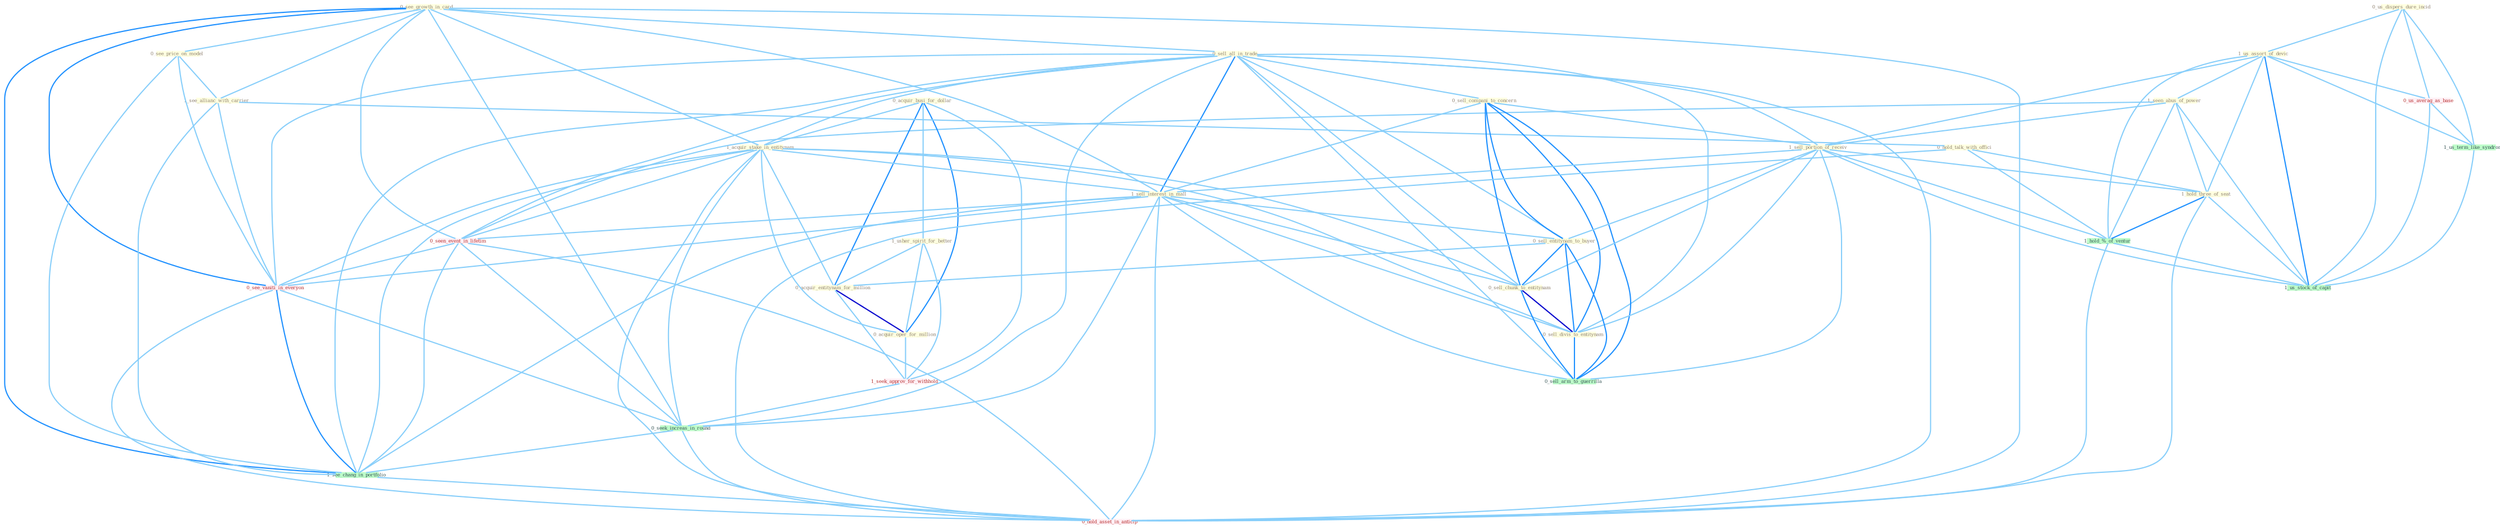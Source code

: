 Graph G{ 
    node
    [shape=polygon,style=filled,width=.5,height=.06,color="#BDFCC9",fixedsize=true,fontsize=4,
    fontcolor="#2f4f4f"];
    {node
    [color="#ffffe0", fontcolor="#8b7d6b"] "0_see_growth_in_card " "0_us_dispers_dure_incid " "1_us_assort_of_devic " "0_sell_all_in_trade " "1_seen_abus_of_power " "0_acquir_busi_for_dollar " "0_see_price_on_model " "1_acquir_stake_in_entitynam " "1_see_allianc_with_carrier " "0_sell_compani_to_concern " "1_usher_spirit_for_better " "1_sell_portion_of_receiv " "1_sell_interest_in_mall " "0_sell_entitynam_to_buyer " "0_hold_talk_with_offici " "0_sell_chunk_to_entitynam " "0_acquir_entitynam_for_million " "0_sell_divis_to_entitynam " "0_acquir_oper_for_million " "1_hold_three_of_seat "}
{node [color="#fff0f5", fontcolor="#b22222"] "0_seen_event_in_lifetim " "0_us_averag_as_base " "1_seek_approv_for_withhold " "0_see_vaniti_in_everyon " "0_hold_asset_in_anticip "}
edge [color="#B0E2FF"];

	"0_see_growth_in_card " -- "0_sell_all_in_trade " [w="1", color="#87cefa" ];
	"0_see_growth_in_card " -- "0_see_price_on_model " [w="1", color="#87cefa" ];
	"0_see_growth_in_card " -- "1_acquir_stake_in_entitynam " [w="1", color="#87cefa" ];
	"0_see_growth_in_card " -- "1_see_allianc_with_carrier " [w="1", color="#87cefa" ];
	"0_see_growth_in_card " -- "1_sell_interest_in_mall " [w="1", color="#87cefa" ];
	"0_see_growth_in_card " -- "0_seen_event_in_lifetim " [w="1", color="#87cefa" ];
	"0_see_growth_in_card " -- "0_see_vaniti_in_everyon " [w="2", color="#1e90ff" , len=0.8];
	"0_see_growth_in_card " -- "0_seek_increas_in_round " [w="1", color="#87cefa" ];
	"0_see_growth_in_card " -- "1_see_chang_in_portfolio " [w="2", color="#1e90ff" , len=0.8];
	"0_see_growth_in_card " -- "0_hold_asset_in_anticip " [w="1", color="#87cefa" ];
	"0_us_dispers_dure_incid " -- "1_us_assort_of_devic " [w="1", color="#87cefa" ];
	"0_us_dispers_dure_incid " -- "0_us_averag_as_base " [w="1", color="#87cefa" ];
	"0_us_dispers_dure_incid " -- "1_us_term_like_syndrom " [w="1", color="#87cefa" ];
	"0_us_dispers_dure_incid " -- "1_us_stock_of_capit " [w="1", color="#87cefa" ];
	"1_us_assort_of_devic " -- "1_seen_abus_of_power " [w="1", color="#87cefa" ];
	"1_us_assort_of_devic " -- "1_sell_portion_of_receiv " [w="1", color="#87cefa" ];
	"1_us_assort_of_devic " -- "1_hold_three_of_seat " [w="1", color="#87cefa" ];
	"1_us_assort_of_devic " -- "0_us_averag_as_base " [w="1", color="#87cefa" ];
	"1_us_assort_of_devic " -- "1_us_term_like_syndrom " [w="1", color="#87cefa" ];
	"1_us_assort_of_devic " -- "1_hold_%_of_ventur " [w="1", color="#87cefa" ];
	"1_us_assort_of_devic " -- "1_us_stock_of_capit " [w="2", color="#1e90ff" , len=0.8];
	"0_sell_all_in_trade " -- "1_acquir_stake_in_entitynam " [w="1", color="#87cefa" ];
	"0_sell_all_in_trade " -- "0_sell_compani_to_concern " [w="1", color="#87cefa" ];
	"0_sell_all_in_trade " -- "1_sell_portion_of_receiv " [w="1", color="#87cefa" ];
	"0_sell_all_in_trade " -- "1_sell_interest_in_mall " [w="2", color="#1e90ff" , len=0.8];
	"0_sell_all_in_trade " -- "0_sell_entitynam_to_buyer " [w="1", color="#87cefa" ];
	"0_sell_all_in_trade " -- "0_sell_chunk_to_entitynam " [w="1", color="#87cefa" ];
	"0_sell_all_in_trade " -- "0_sell_divis_to_entitynam " [w="1", color="#87cefa" ];
	"0_sell_all_in_trade " -- "0_seen_event_in_lifetim " [w="1", color="#87cefa" ];
	"0_sell_all_in_trade " -- "0_see_vaniti_in_everyon " [w="1", color="#87cefa" ];
	"0_sell_all_in_trade " -- "0_sell_arm_to_guerrilla " [w="1", color="#87cefa" ];
	"0_sell_all_in_trade " -- "0_seek_increas_in_round " [w="1", color="#87cefa" ];
	"0_sell_all_in_trade " -- "1_see_chang_in_portfolio " [w="1", color="#87cefa" ];
	"0_sell_all_in_trade " -- "0_hold_asset_in_anticip " [w="1", color="#87cefa" ];
	"1_seen_abus_of_power " -- "1_sell_portion_of_receiv " [w="1", color="#87cefa" ];
	"1_seen_abus_of_power " -- "1_hold_three_of_seat " [w="1", color="#87cefa" ];
	"1_seen_abus_of_power " -- "0_seen_event_in_lifetim " [w="1", color="#87cefa" ];
	"1_seen_abus_of_power " -- "1_hold_%_of_ventur " [w="1", color="#87cefa" ];
	"1_seen_abus_of_power " -- "1_us_stock_of_capit " [w="1", color="#87cefa" ];
	"0_acquir_busi_for_dollar " -- "1_acquir_stake_in_entitynam " [w="1", color="#87cefa" ];
	"0_acquir_busi_for_dollar " -- "1_usher_spirit_for_better " [w="1", color="#87cefa" ];
	"0_acquir_busi_for_dollar " -- "0_acquir_entitynam_for_million " [w="2", color="#1e90ff" , len=0.8];
	"0_acquir_busi_for_dollar " -- "0_acquir_oper_for_million " [w="2", color="#1e90ff" , len=0.8];
	"0_acquir_busi_for_dollar " -- "1_seek_approv_for_withhold " [w="1", color="#87cefa" ];
	"0_see_price_on_model " -- "1_see_allianc_with_carrier " [w="1", color="#87cefa" ];
	"0_see_price_on_model " -- "0_see_vaniti_in_everyon " [w="1", color="#87cefa" ];
	"0_see_price_on_model " -- "1_see_chang_in_portfolio " [w="1", color="#87cefa" ];
	"1_acquir_stake_in_entitynam " -- "1_sell_interest_in_mall " [w="1", color="#87cefa" ];
	"1_acquir_stake_in_entitynam " -- "0_sell_chunk_to_entitynam " [w="1", color="#87cefa" ];
	"1_acquir_stake_in_entitynam " -- "0_acquir_entitynam_for_million " [w="1", color="#87cefa" ];
	"1_acquir_stake_in_entitynam " -- "0_sell_divis_to_entitynam " [w="1", color="#87cefa" ];
	"1_acquir_stake_in_entitynam " -- "0_acquir_oper_for_million " [w="1", color="#87cefa" ];
	"1_acquir_stake_in_entitynam " -- "0_seen_event_in_lifetim " [w="1", color="#87cefa" ];
	"1_acquir_stake_in_entitynam " -- "0_see_vaniti_in_everyon " [w="1", color="#87cefa" ];
	"1_acquir_stake_in_entitynam " -- "0_seek_increas_in_round " [w="1", color="#87cefa" ];
	"1_acquir_stake_in_entitynam " -- "1_see_chang_in_portfolio " [w="1", color="#87cefa" ];
	"1_acquir_stake_in_entitynam " -- "0_hold_asset_in_anticip " [w="1", color="#87cefa" ];
	"1_see_allianc_with_carrier " -- "0_hold_talk_with_offici " [w="1", color="#87cefa" ];
	"1_see_allianc_with_carrier " -- "0_see_vaniti_in_everyon " [w="1", color="#87cefa" ];
	"1_see_allianc_with_carrier " -- "1_see_chang_in_portfolio " [w="1", color="#87cefa" ];
	"0_sell_compani_to_concern " -- "1_sell_portion_of_receiv " [w="1", color="#87cefa" ];
	"0_sell_compani_to_concern " -- "1_sell_interest_in_mall " [w="1", color="#87cefa" ];
	"0_sell_compani_to_concern " -- "0_sell_entitynam_to_buyer " [w="2", color="#1e90ff" , len=0.8];
	"0_sell_compani_to_concern " -- "0_sell_chunk_to_entitynam " [w="2", color="#1e90ff" , len=0.8];
	"0_sell_compani_to_concern " -- "0_sell_divis_to_entitynam " [w="2", color="#1e90ff" , len=0.8];
	"0_sell_compani_to_concern " -- "0_sell_arm_to_guerrilla " [w="2", color="#1e90ff" , len=0.8];
	"1_usher_spirit_for_better " -- "0_acquir_entitynam_for_million " [w="1", color="#87cefa" ];
	"1_usher_spirit_for_better " -- "0_acquir_oper_for_million " [w="1", color="#87cefa" ];
	"1_usher_spirit_for_better " -- "1_seek_approv_for_withhold " [w="1", color="#87cefa" ];
	"1_sell_portion_of_receiv " -- "1_sell_interest_in_mall " [w="1", color="#87cefa" ];
	"1_sell_portion_of_receiv " -- "0_sell_entitynam_to_buyer " [w="1", color="#87cefa" ];
	"1_sell_portion_of_receiv " -- "0_sell_chunk_to_entitynam " [w="1", color="#87cefa" ];
	"1_sell_portion_of_receiv " -- "0_sell_divis_to_entitynam " [w="1", color="#87cefa" ];
	"1_sell_portion_of_receiv " -- "1_hold_three_of_seat " [w="1", color="#87cefa" ];
	"1_sell_portion_of_receiv " -- "1_hold_%_of_ventur " [w="1", color="#87cefa" ];
	"1_sell_portion_of_receiv " -- "0_sell_arm_to_guerrilla " [w="1", color="#87cefa" ];
	"1_sell_portion_of_receiv " -- "1_us_stock_of_capit " [w="1", color="#87cefa" ];
	"1_sell_interest_in_mall " -- "0_sell_entitynam_to_buyer " [w="1", color="#87cefa" ];
	"1_sell_interest_in_mall " -- "0_sell_chunk_to_entitynam " [w="1", color="#87cefa" ];
	"1_sell_interest_in_mall " -- "0_sell_divis_to_entitynam " [w="1", color="#87cefa" ];
	"1_sell_interest_in_mall " -- "0_seen_event_in_lifetim " [w="1", color="#87cefa" ];
	"1_sell_interest_in_mall " -- "0_see_vaniti_in_everyon " [w="1", color="#87cefa" ];
	"1_sell_interest_in_mall " -- "0_sell_arm_to_guerrilla " [w="1", color="#87cefa" ];
	"1_sell_interest_in_mall " -- "0_seek_increas_in_round " [w="1", color="#87cefa" ];
	"1_sell_interest_in_mall " -- "1_see_chang_in_portfolio " [w="1", color="#87cefa" ];
	"1_sell_interest_in_mall " -- "0_hold_asset_in_anticip " [w="1", color="#87cefa" ];
	"0_sell_entitynam_to_buyer " -- "0_sell_chunk_to_entitynam " [w="2", color="#1e90ff" , len=0.8];
	"0_sell_entitynam_to_buyer " -- "0_acquir_entitynam_for_million " [w="1", color="#87cefa" ];
	"0_sell_entitynam_to_buyer " -- "0_sell_divis_to_entitynam " [w="2", color="#1e90ff" , len=0.8];
	"0_sell_entitynam_to_buyer " -- "0_sell_arm_to_guerrilla " [w="2", color="#1e90ff" , len=0.8];
	"0_hold_talk_with_offici " -- "1_hold_three_of_seat " [w="1", color="#87cefa" ];
	"0_hold_talk_with_offici " -- "1_hold_%_of_ventur " [w="1", color="#87cefa" ];
	"0_hold_talk_with_offici " -- "0_hold_asset_in_anticip " [w="1", color="#87cefa" ];
	"0_sell_chunk_to_entitynam " -- "0_sell_divis_to_entitynam " [w="3", color="#0000cd" , len=0.6];
	"0_sell_chunk_to_entitynam " -- "0_sell_arm_to_guerrilla " [w="2", color="#1e90ff" , len=0.8];
	"0_acquir_entitynam_for_million " -- "0_acquir_oper_for_million " [w="3", color="#0000cd" , len=0.6];
	"0_acquir_entitynam_for_million " -- "1_seek_approv_for_withhold " [w="1", color="#87cefa" ];
	"0_sell_divis_to_entitynam " -- "0_sell_arm_to_guerrilla " [w="2", color="#1e90ff" , len=0.8];
	"0_acquir_oper_for_million " -- "1_seek_approv_for_withhold " [w="1", color="#87cefa" ];
	"1_hold_three_of_seat " -- "1_hold_%_of_ventur " [w="2", color="#1e90ff" , len=0.8];
	"1_hold_three_of_seat " -- "1_us_stock_of_capit " [w="1", color="#87cefa" ];
	"1_hold_three_of_seat " -- "0_hold_asset_in_anticip " [w="1", color="#87cefa" ];
	"0_seen_event_in_lifetim " -- "0_see_vaniti_in_everyon " [w="1", color="#87cefa" ];
	"0_seen_event_in_lifetim " -- "0_seek_increas_in_round " [w="1", color="#87cefa" ];
	"0_seen_event_in_lifetim " -- "1_see_chang_in_portfolio " [w="1", color="#87cefa" ];
	"0_seen_event_in_lifetim " -- "0_hold_asset_in_anticip " [w="1", color="#87cefa" ];
	"0_us_averag_as_base " -- "1_us_term_like_syndrom " [w="1", color="#87cefa" ];
	"0_us_averag_as_base " -- "1_us_stock_of_capit " [w="1", color="#87cefa" ];
	"1_us_term_like_syndrom " -- "1_us_stock_of_capit " [w="1", color="#87cefa" ];
	"1_seek_approv_for_withhold " -- "0_seek_increas_in_round " [w="1", color="#87cefa" ];
	"1_hold_%_of_ventur " -- "1_us_stock_of_capit " [w="1", color="#87cefa" ];
	"1_hold_%_of_ventur " -- "0_hold_asset_in_anticip " [w="1", color="#87cefa" ];
	"0_see_vaniti_in_everyon " -- "0_seek_increas_in_round " [w="1", color="#87cefa" ];
	"0_see_vaniti_in_everyon " -- "1_see_chang_in_portfolio " [w="2", color="#1e90ff" , len=0.8];
	"0_see_vaniti_in_everyon " -- "0_hold_asset_in_anticip " [w="1", color="#87cefa" ];
	"0_seek_increas_in_round " -- "1_see_chang_in_portfolio " [w="1", color="#87cefa" ];
	"0_seek_increas_in_round " -- "0_hold_asset_in_anticip " [w="1", color="#87cefa" ];
	"1_see_chang_in_portfolio " -- "0_hold_asset_in_anticip " [w="1", color="#87cefa" ];
}